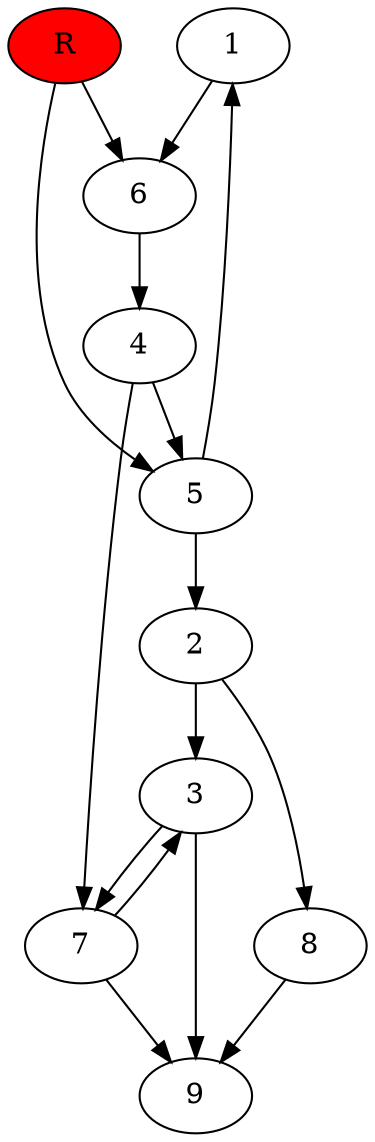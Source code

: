 digraph prb41094 {
	1
	2
	3
	4
	5
	6
	7
	8
	R [fillcolor="#ff0000" style=filled]
	1 -> 6
	2 -> 3
	2 -> 8
	3 -> 7
	3 -> 9
	4 -> 5
	4 -> 7
	5 -> 1
	5 -> 2
	6 -> 4
	7 -> 3
	7 -> 9
	8 -> 9
	R -> 5
	R -> 6
}
